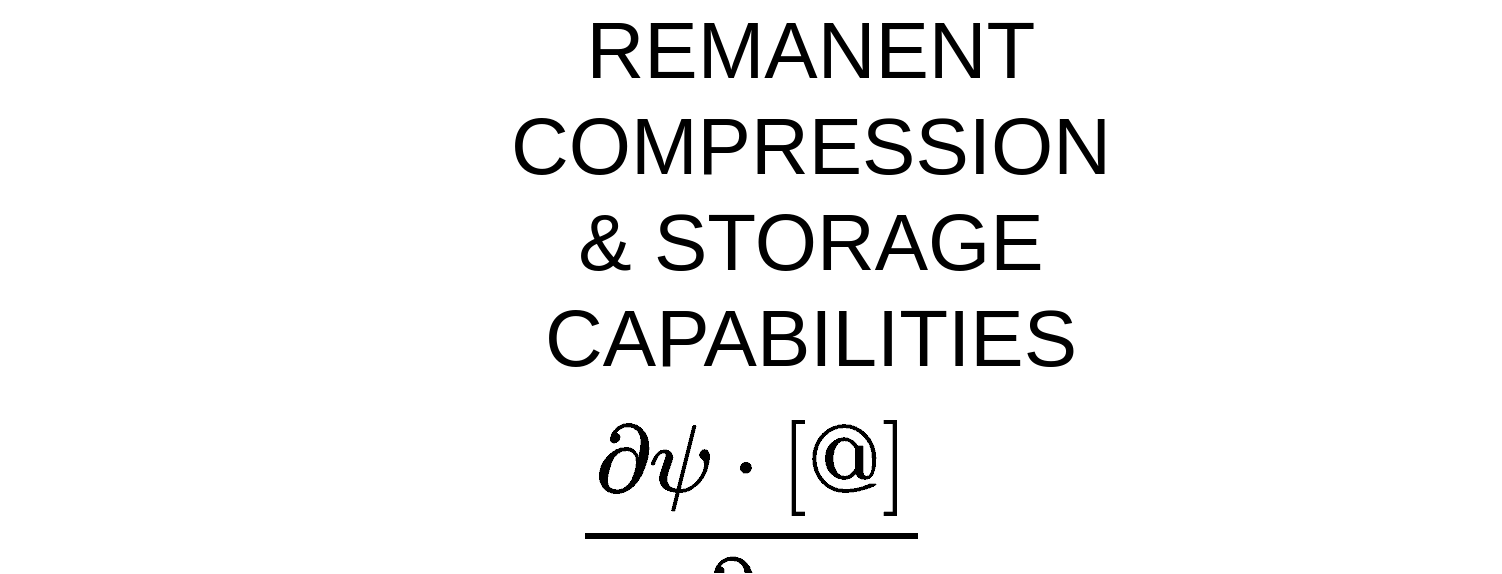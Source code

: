 <mxfile version="17.5.0" type="github">
  <diagram id="buFZNvF_nidhldGFFzrx" name="Page-1">
    <mxGraphModel dx="1481" dy="739" grid="1" gridSize="10" guides="1" tooltips="1" connect="1" arrows="1" fold="1" page="1" pageScale="1" pageWidth="850" pageHeight="1100" math="1" shadow="0">
      <root>
        <mxCell id="0" />
        <mxCell id="1" parent="0" />
        <mxCell id="KwLA8gzFOhfhiEm4Tmbw-1" value="&lt;font style=&quot;font-size: 40px&quot;&gt;REMANENT&lt;br&gt;COMPRESSION&lt;br&gt;&amp;amp; STORAGE&lt;br&gt;CAPABILITIES&lt;br&gt;&lt;/font&gt;" style="text;html=1;align=center;verticalAlign=middle;resizable=0;points=[];autosize=1;strokeColor=none;fillColor=none;" parent="1" vertex="1">
          <mxGeometry x="110" y="170" width="320" height="100" as="geometry" />
        </mxCell>
        <mxCell id="KwLA8gzFOhfhiEm4Tmbw-2" value="$$\frac{\partial \psi \cdot [@]}{\partial a}$$" style="text;html=1;align=center;verticalAlign=middle;resizable=0;points=[];autosize=1;strokeColor=none;fillColor=none;fontSize=40;" parent="1" vertex="1">
          <mxGeometry x="-135" y="360" width="750" height="50" as="geometry" />
        </mxCell>
      </root>
    </mxGraphModel>
  </diagram>
</mxfile>
